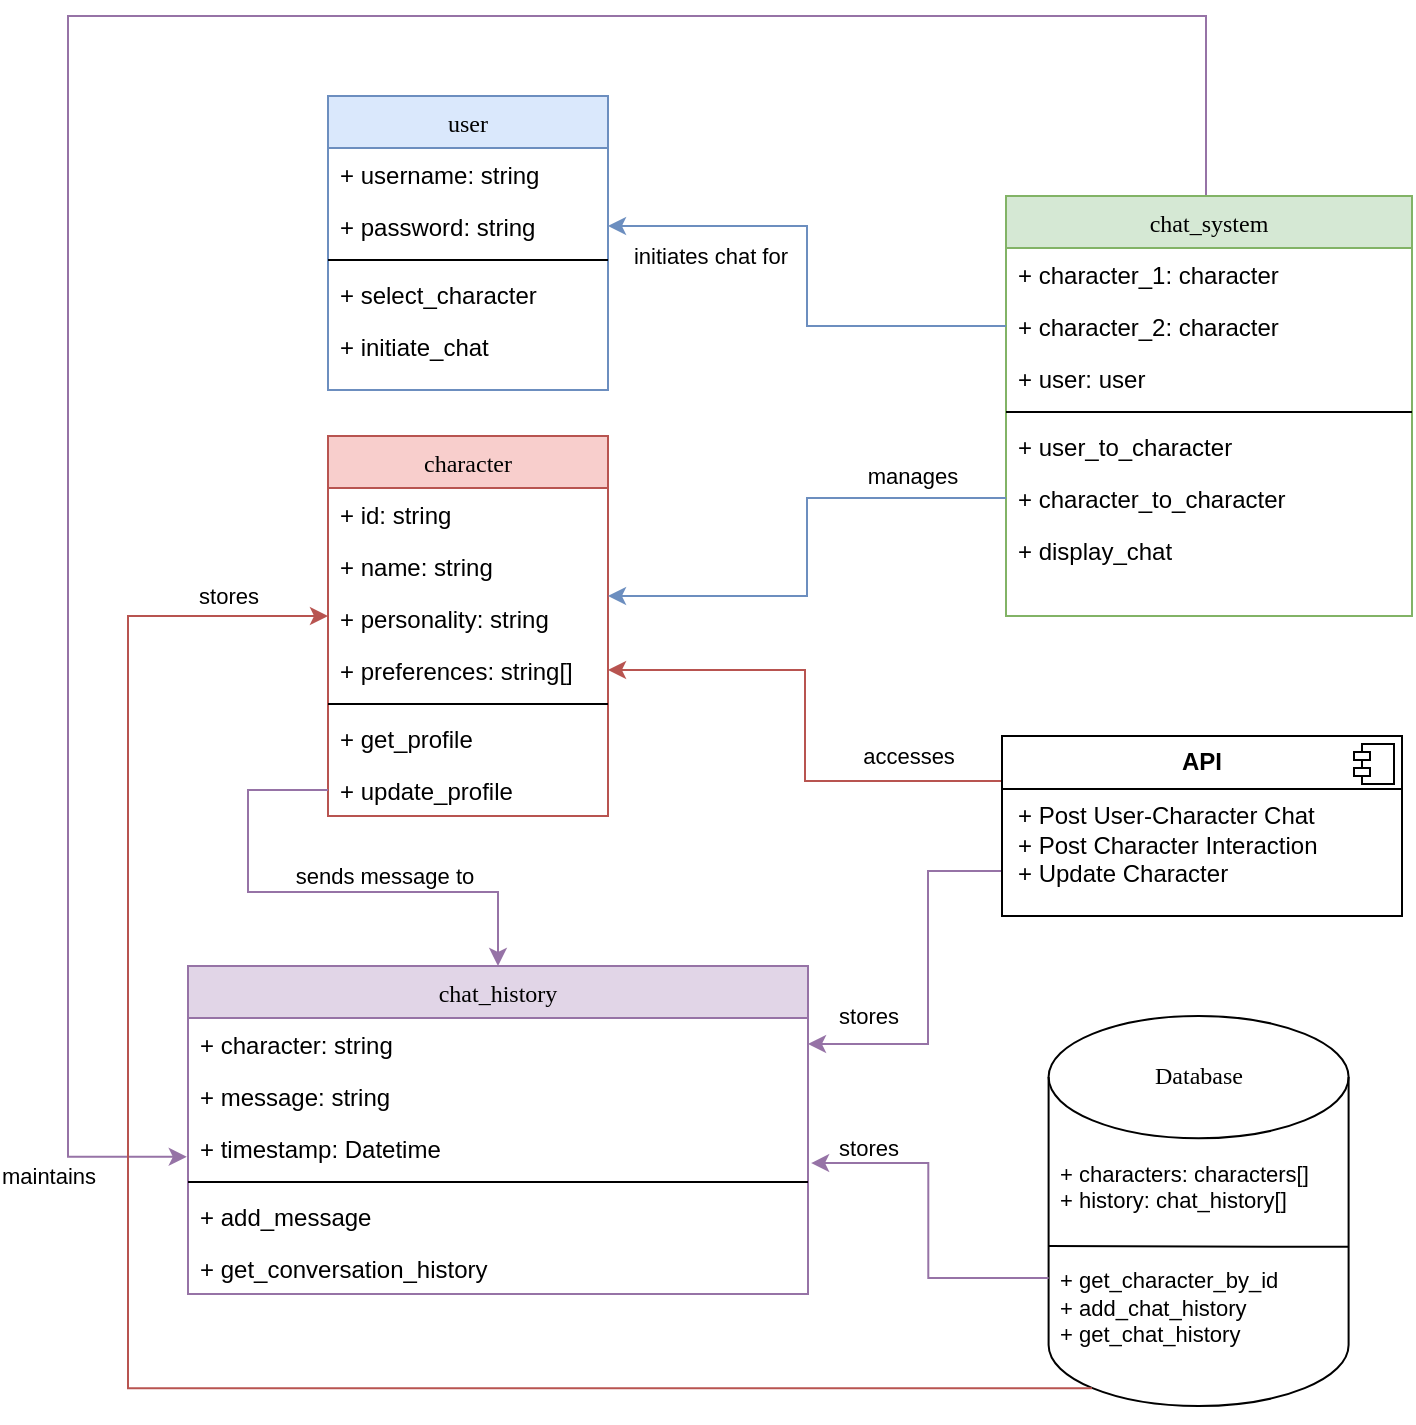 <mxfile version="24.8.3">
  <diagram id="C5RBs43oDa-KdzZeNtuy" name="Page-1">
    <mxGraphModel dx="1436" dy="705" grid="1" gridSize="10" guides="1" tooltips="1" connect="1" arrows="1" fold="1" page="1" pageScale="1" pageWidth="827" pageHeight="1169" math="0" shadow="0">
      <root>
        <mxCell id="WIyWlLk6GJQsqaUBKTNV-0" />
        <mxCell id="WIyWlLk6GJQsqaUBKTNV-1" parent="WIyWlLk6GJQsqaUBKTNV-0" />
        <mxCell id="zkfFHV4jXpPFQw0GAbJ--0" value="user" style="swimlane;fontStyle=0;align=center;verticalAlign=top;childLayout=stackLayout;horizontal=1;startSize=26;horizontalStack=0;resizeParent=1;resizeLast=0;collapsible=1;marginBottom=0;rounded=0;shadow=0;strokeWidth=1;fillColor=#dae8fc;strokeColor=#6c8ebf;fontFamily=Lucida Console;" parent="WIyWlLk6GJQsqaUBKTNV-1" vertex="1">
          <mxGeometry x="260" y="140" width="140" height="147" as="geometry">
            <mxRectangle x="230" y="140" width="160" height="26" as="alternateBounds" />
          </mxGeometry>
        </mxCell>
        <mxCell id="zkfFHV4jXpPFQw0GAbJ--1" value="+ username: string" style="text;align=left;verticalAlign=top;spacingLeft=4;spacingRight=4;overflow=hidden;rotatable=0;points=[[0,0.5],[1,0.5]];portConstraint=eastwest;" parent="zkfFHV4jXpPFQw0GAbJ--0" vertex="1">
          <mxGeometry y="26" width="140" height="26" as="geometry" />
        </mxCell>
        <mxCell id="zkfFHV4jXpPFQw0GAbJ--2" value="+ password: string" style="text;align=left;verticalAlign=top;spacingLeft=4;spacingRight=4;overflow=hidden;rotatable=0;points=[[0,0.5],[1,0.5]];portConstraint=eastwest;rounded=0;shadow=0;html=0;" parent="zkfFHV4jXpPFQw0GAbJ--0" vertex="1">
          <mxGeometry y="52" width="140" height="26" as="geometry" />
        </mxCell>
        <mxCell id="zkfFHV4jXpPFQw0GAbJ--4" value="" style="line;html=1;strokeWidth=1;align=left;verticalAlign=middle;spacingTop=-1;spacingLeft=3;spacingRight=3;rotatable=0;labelPosition=right;points=[];portConstraint=eastwest;" parent="zkfFHV4jXpPFQw0GAbJ--0" vertex="1">
          <mxGeometry y="78" width="140" height="8" as="geometry" />
        </mxCell>
        <mxCell id="zkfFHV4jXpPFQw0GAbJ--5" value="+ select_character" style="text;align=left;verticalAlign=top;spacingLeft=4;spacingRight=4;overflow=hidden;rotatable=0;points=[[0,0.5],[1,0.5]];portConstraint=eastwest;" parent="zkfFHV4jXpPFQw0GAbJ--0" vertex="1">
          <mxGeometry y="86" width="140" height="26" as="geometry" />
        </mxCell>
        <mxCell id="7agZK4xRuUCU29f9AcfL-4" value="+ initiate_chat" style="text;align=left;verticalAlign=top;spacingLeft=4;spacingRight=4;overflow=hidden;rotatable=0;points=[[0,0.5],[1,0.5]];portConstraint=eastwest;" vertex="1" parent="zkfFHV4jXpPFQw0GAbJ--0">
          <mxGeometry y="112" width="140" height="26" as="geometry" />
        </mxCell>
        <mxCell id="7agZK4xRuUCU29f9AcfL-59" value="maintains" style="edgeStyle=orthogonalEdgeStyle;rounded=0;orthogonalLoop=1;jettySize=auto;html=1;exitX=0.5;exitY=0;exitDx=0;exitDy=0;entryX=-0.002;entryY=0.67;entryDx=0;entryDy=0;entryPerimeter=0;fillColor=#e1d5e7;strokeColor=#9673a6;" edge="1" parent="WIyWlLk6GJQsqaUBKTNV-1" source="zkfFHV4jXpPFQw0GAbJ--17" target="7agZK4xRuUCU29f9AcfL-42">
          <mxGeometry x="0.908" y="-14" relative="1" as="geometry">
            <mxPoint x="170" y="670" as="targetPoint" />
            <Array as="points">
              <mxPoint x="699" y="100" />
              <mxPoint x="130" y="100" />
              <mxPoint x="130" y="670" />
            </Array>
            <mxPoint x="-10" y="-4" as="offset" />
          </mxGeometry>
        </mxCell>
        <mxCell id="zkfFHV4jXpPFQw0GAbJ--17" value="chat_system" style="swimlane;fontStyle=0;align=center;verticalAlign=top;childLayout=stackLayout;horizontal=1;startSize=26;horizontalStack=0;resizeParent=1;resizeLast=0;collapsible=1;marginBottom=0;rounded=0;shadow=0;strokeWidth=1;fillColor=#d5e8d4;strokeColor=#82b366;fontFamily=Lucida Console;" parent="WIyWlLk6GJQsqaUBKTNV-1" vertex="1">
          <mxGeometry x="599" y="190" width="203" height="210" as="geometry">
            <mxRectangle x="550" y="140" width="160" height="26" as="alternateBounds" />
          </mxGeometry>
        </mxCell>
        <mxCell id="zkfFHV4jXpPFQw0GAbJ--18" value="+ character_1: character" style="text;align=left;verticalAlign=top;spacingLeft=4;spacingRight=4;overflow=hidden;rotatable=0;points=[[0,0.5],[1,0.5]];portConstraint=eastwest;" parent="zkfFHV4jXpPFQw0GAbJ--17" vertex="1">
          <mxGeometry y="26" width="203" height="26" as="geometry" />
        </mxCell>
        <mxCell id="zkfFHV4jXpPFQw0GAbJ--19" value="+ character_2: character" style="text;align=left;verticalAlign=top;spacingLeft=4;spacingRight=4;overflow=hidden;rotatable=0;points=[[0,0.5],[1,0.5]];portConstraint=eastwest;rounded=0;shadow=0;html=0;" parent="zkfFHV4jXpPFQw0GAbJ--17" vertex="1">
          <mxGeometry y="52" width="203" height="26" as="geometry" />
        </mxCell>
        <mxCell id="zkfFHV4jXpPFQw0GAbJ--20" value="+ user: user" style="text;align=left;verticalAlign=top;spacingLeft=4;spacingRight=4;overflow=hidden;rotatable=0;points=[[0,0.5],[1,0.5]];portConstraint=eastwest;rounded=0;shadow=0;html=0;" parent="zkfFHV4jXpPFQw0GAbJ--17" vertex="1">
          <mxGeometry y="78" width="203" height="26" as="geometry" />
        </mxCell>
        <mxCell id="zkfFHV4jXpPFQw0GAbJ--23" value="" style="line;html=1;strokeWidth=1;align=left;verticalAlign=middle;spacingTop=-1;spacingLeft=3;spacingRight=3;rotatable=0;labelPosition=right;points=[];portConstraint=eastwest;" parent="zkfFHV4jXpPFQw0GAbJ--17" vertex="1">
          <mxGeometry y="104" width="203" height="8" as="geometry" />
        </mxCell>
        <mxCell id="zkfFHV4jXpPFQw0GAbJ--24" value="+ user_to_character" style="text;align=left;verticalAlign=top;spacingLeft=4;spacingRight=4;overflow=hidden;rotatable=0;points=[[0,0.5],[1,0.5]];portConstraint=eastwest;" parent="zkfFHV4jXpPFQw0GAbJ--17" vertex="1">
          <mxGeometry y="112" width="203" height="26" as="geometry" />
        </mxCell>
        <mxCell id="zkfFHV4jXpPFQw0GAbJ--25" value="+ character_to_character" style="text;align=left;verticalAlign=top;spacingLeft=4;spacingRight=4;overflow=hidden;rotatable=0;points=[[0,0.5],[1,0.5]];portConstraint=eastwest;" parent="zkfFHV4jXpPFQw0GAbJ--17" vertex="1">
          <mxGeometry y="138" width="203" height="26" as="geometry" />
        </mxCell>
        <mxCell id="7agZK4xRuUCU29f9AcfL-6" value="+ display_chat" style="text;align=left;verticalAlign=top;spacingLeft=4;spacingRight=4;overflow=hidden;rotatable=0;points=[[0,0.5],[1,0.5]];portConstraint=eastwest;" vertex="1" parent="zkfFHV4jXpPFQw0GAbJ--17">
          <mxGeometry y="164" width="203" height="26" as="geometry" />
        </mxCell>
        <mxCell id="7agZK4xRuUCU29f9AcfL-9" value="character" style="swimlane;fontStyle=0;align=center;verticalAlign=top;childLayout=stackLayout;horizontal=1;startSize=26;horizontalStack=0;resizeParent=1;resizeLast=0;collapsible=1;marginBottom=0;rounded=0;shadow=0;strokeWidth=1;fillColor=#f8cecc;strokeColor=#b85450;fontFamily=Lucida Console;" vertex="1" parent="WIyWlLk6GJQsqaUBKTNV-1">
          <mxGeometry x="260" y="310" width="140" height="190" as="geometry">
            <mxRectangle x="230" y="140" width="160" height="26" as="alternateBounds" />
          </mxGeometry>
        </mxCell>
        <mxCell id="7agZK4xRuUCU29f9AcfL-10" value="+ id: string" style="text;align=left;verticalAlign=top;spacingLeft=4;spacingRight=4;overflow=hidden;rotatable=0;points=[[0,0.5],[1,0.5]];portConstraint=eastwest;" vertex="1" parent="7agZK4xRuUCU29f9AcfL-9">
          <mxGeometry y="26" width="140" height="26" as="geometry" />
        </mxCell>
        <mxCell id="7agZK4xRuUCU29f9AcfL-47" value="+ name: string" style="text;align=left;verticalAlign=top;spacingLeft=4;spacingRight=4;overflow=hidden;rotatable=0;points=[[0,0.5],[1,0.5]];portConstraint=eastwest;" vertex="1" parent="7agZK4xRuUCU29f9AcfL-9">
          <mxGeometry y="52" width="140" height="26" as="geometry" />
        </mxCell>
        <mxCell id="7agZK4xRuUCU29f9AcfL-11" value="+ personality: string" style="text;align=left;verticalAlign=top;spacingLeft=4;spacingRight=4;overflow=hidden;rotatable=0;points=[[0,0.5],[1,0.5]];portConstraint=eastwest;rounded=0;shadow=0;html=0;" vertex="1" parent="7agZK4xRuUCU29f9AcfL-9">
          <mxGeometry y="78" width="140" height="26" as="geometry" />
        </mxCell>
        <mxCell id="7agZK4xRuUCU29f9AcfL-13" value="+ preferences: string[]" style="text;align=left;verticalAlign=top;spacingLeft=4;spacingRight=4;overflow=hidden;rotatable=0;points=[[0,0.5],[1,0.5]];portConstraint=eastwest;" vertex="1" parent="7agZK4xRuUCU29f9AcfL-9">
          <mxGeometry y="104" width="140" height="26" as="geometry" />
        </mxCell>
        <mxCell id="7agZK4xRuUCU29f9AcfL-12" value="" style="line;html=1;strokeWidth=1;align=left;verticalAlign=middle;spacingTop=-1;spacingLeft=3;spacingRight=3;rotatable=0;labelPosition=right;points=[];portConstraint=eastwest;" vertex="1" parent="7agZK4xRuUCU29f9AcfL-9">
          <mxGeometry y="130" width="140" height="8" as="geometry" />
        </mxCell>
        <mxCell id="7agZK4xRuUCU29f9AcfL-14" value="+ get_profile" style="text;align=left;verticalAlign=top;spacingLeft=4;spacingRight=4;overflow=hidden;rotatable=0;points=[[0,0.5],[1,0.5]];portConstraint=eastwest;" vertex="1" parent="7agZK4xRuUCU29f9AcfL-9">
          <mxGeometry y="138" width="140" height="26" as="geometry" />
        </mxCell>
        <mxCell id="7agZK4xRuUCU29f9AcfL-15" value="+ update_profile" style="text;align=left;verticalAlign=top;spacingLeft=4;spacingRight=4;overflow=hidden;rotatable=0;points=[[0,0.5],[1,0.5]];portConstraint=eastwest;rounded=0;shadow=0;html=0;" vertex="1" parent="7agZK4xRuUCU29f9AcfL-9">
          <mxGeometry y="164" width="140" height="26" as="geometry" />
        </mxCell>
        <mxCell id="7agZK4xRuUCU29f9AcfL-18" value="initiates chat for" style="edgeStyle=orthogonalEdgeStyle;rounded=0;orthogonalLoop=1;jettySize=auto;html=1;exitX=0;exitY=0.5;exitDx=0;exitDy=0;entryX=1;entryY=0.5;entryDx=0;entryDy=0;fillColor=#dae8fc;strokeColor=#6c8ebf;" edge="1" parent="WIyWlLk6GJQsqaUBKTNV-1" source="zkfFHV4jXpPFQw0GAbJ--19" target="zkfFHV4jXpPFQw0GAbJ--2">
          <mxGeometry x="0.595" y="15" relative="1" as="geometry">
            <mxPoint x="440" y="200" as="targetPoint" />
            <mxPoint as="offset" />
          </mxGeometry>
        </mxCell>
        <mxCell id="7agZK4xRuUCU29f9AcfL-19" value="manages" style="edgeStyle=orthogonalEdgeStyle;rounded=0;orthogonalLoop=1;jettySize=auto;html=1;exitX=0;exitY=0.5;exitDx=0;exitDy=0;entryX=1;entryY=0.077;entryDx=0;entryDy=0;entryPerimeter=0;fillColor=#dae8fc;strokeColor=#6c8ebf;" edge="1" parent="WIyWlLk6GJQsqaUBKTNV-1" source="zkfFHV4jXpPFQw0GAbJ--25" target="7agZK4xRuUCU29f9AcfL-11">
          <mxGeometry x="-0.618" y="-11" relative="1" as="geometry">
            <mxPoint x="440" y="405" as="targetPoint" />
            <mxPoint as="offset" />
          </mxGeometry>
        </mxCell>
        <mxCell id="7agZK4xRuUCU29f9AcfL-54" value="accesses" style="edgeStyle=orthogonalEdgeStyle;rounded=0;orthogonalLoop=1;jettySize=auto;html=1;exitX=0;exitY=0.25;exitDx=0;exitDy=0;entryX=1;entryY=0.5;entryDx=0;entryDy=0;fillColor=#f8cecc;strokeColor=#b85450;" edge="1" parent="WIyWlLk6GJQsqaUBKTNV-1" source="7agZK4xRuUCU29f9AcfL-25" target="7agZK4xRuUCU29f9AcfL-13">
          <mxGeometry x="-0.628" y="-13" relative="1" as="geometry">
            <mxPoint as="offset" />
          </mxGeometry>
        </mxCell>
        <mxCell id="7agZK4xRuUCU29f9AcfL-55" value="stores" style="edgeStyle=orthogonalEdgeStyle;rounded=0;orthogonalLoop=1;jettySize=auto;html=1;exitX=0;exitY=0.75;exitDx=0;exitDy=0;entryX=1;entryY=0.5;entryDx=0;entryDy=0;fillColor=#e1d5e7;strokeColor=#9673a6;" edge="1" parent="WIyWlLk6GJQsqaUBKTNV-1" source="7agZK4xRuUCU29f9AcfL-25" target="7agZK4xRuUCU29f9AcfL-40">
          <mxGeometry x="0.673" y="-14" relative="1" as="geometry">
            <Array as="points">
              <mxPoint x="560" y="528" />
              <mxPoint x="560" y="614" />
            </Array>
            <mxPoint as="offset" />
          </mxGeometry>
        </mxCell>
        <mxCell id="7agZK4xRuUCU29f9AcfL-25" value="&lt;p style=&quot;margin:0px;margin-top:6px;text-align:center;&quot;&gt;&lt;b&gt;API&lt;/b&gt;&lt;/p&gt;&lt;hr size=&quot;1&quot; style=&quot;border-style:solid;&quot;&gt;&lt;p style=&quot;margin:0px;margin-left:8px;&quot;&gt;+ Post User-Character Chat&lt;br&gt;+ Post Character Interaction&lt;/p&gt;&lt;p style=&quot;margin:0px;margin-left:8px;&quot;&gt;+ Update Character&lt;/p&gt;" style="align=left;overflow=fill;html=1;dropTarget=0;whiteSpace=wrap;" vertex="1" parent="WIyWlLk6GJQsqaUBKTNV-1">
          <mxGeometry x="597" y="460" width="200" height="90" as="geometry" />
        </mxCell>
        <mxCell id="7agZK4xRuUCU29f9AcfL-26" value="" style="shape=component;jettyWidth=8;jettyHeight=4;" vertex="1" parent="7agZK4xRuUCU29f9AcfL-25">
          <mxGeometry x="1" width="20" height="20" relative="1" as="geometry">
            <mxPoint x="-24" y="4" as="offset" />
          </mxGeometry>
        </mxCell>
        <mxCell id="7agZK4xRuUCU29f9AcfL-38" value="" style="group" vertex="1" connectable="0" parent="WIyWlLk6GJQsqaUBKTNV-1">
          <mxGeometry x="620" y="600" width="153.8" height="195" as="geometry" />
        </mxCell>
        <mxCell id="7agZK4xRuUCU29f9AcfL-31" value="" style="shape=cylinder3;whiteSpace=wrap;html=1;boundedLbl=1;backgroundOutline=1;size=30.561;" vertex="1" parent="7agZK4xRuUCU29f9AcfL-38">
          <mxGeometry x="0.3" width="150" height="195" as="geometry" />
        </mxCell>
        <mxCell id="7agZK4xRuUCU29f9AcfL-32" value="&lt;font face=&quot;Comic Sans MS&quot;&gt;Database&lt;/font&gt;" style="text;html=1;align=center;verticalAlign=middle;resizable=0;points=[];autosize=1;strokeColor=none;fillColor=none;" vertex="1" parent="7agZK4xRuUCU29f9AcfL-38">
          <mxGeometry x="35.3" y="15" width="80" height="30" as="geometry" />
        </mxCell>
        <mxCell id="7agZK4xRuUCU29f9AcfL-34" value="" style="endArrow=none;html=1;rounded=0;entryX=0;entryY=0.5;entryDx=0;entryDy=0;entryPerimeter=0;exitX=1.002;exitY=0.59;exitDx=0;exitDy=0;exitPerimeter=0;" edge="1" parent="7agZK4xRuUCU29f9AcfL-38">
          <mxGeometry width="50" height="50" relative="1" as="geometry">
            <mxPoint x="150.3" y="115.43" as="sourcePoint" />
            <mxPoint y="115.0" as="targetPoint" />
          </mxGeometry>
        </mxCell>
        <mxCell id="7agZK4xRuUCU29f9AcfL-35" value="&lt;font style=&quot;font-size: 11px;&quot;&gt;+ characters: characters[]&lt;/font&gt;&lt;div style=&quot;font-size: 11px;&quot;&gt;&lt;font style=&quot;font-size: 11px;&quot;&gt;+ history: chat_history[]&lt;/font&gt;&lt;/div&gt;" style="text;html=1;align=left;verticalAlign=middle;resizable=0;points=[];autosize=1;strokeColor=none;fillColor=none;" vertex="1" parent="7agZK4xRuUCU29f9AcfL-38">
          <mxGeometry x="3.8" y="65" width="150" height="40" as="geometry" />
        </mxCell>
        <mxCell id="7agZK4xRuUCU29f9AcfL-36" value="&lt;font style=&quot;font-size: 11px;&quot;&gt;+ get_character_by_id&lt;/font&gt;&lt;div style=&quot;font-size: 11px;&quot;&gt;&lt;font style=&quot;font-size: 11px;&quot;&gt;+ add_chat_history&lt;/font&gt;&lt;/div&gt;&lt;div style=&quot;font-size: 11px;&quot;&gt;&lt;font style=&quot;font-size: 11px;&quot;&gt;+ get_chat_history&lt;/font&gt;&lt;/div&gt;" style="text;html=1;align=left;verticalAlign=middle;resizable=0;points=[];autosize=1;strokeColor=none;fillColor=none;" vertex="1" parent="7agZK4xRuUCU29f9AcfL-38">
          <mxGeometry x="3.8" y="120" width="130" height="50" as="geometry" />
        </mxCell>
        <mxCell id="7agZK4xRuUCU29f9AcfL-37" style="edgeStyle=orthogonalEdgeStyle;rounded=0;orthogonalLoop=1;jettySize=auto;html=1;exitX=0.5;exitY=1;exitDx=0;exitDy=0;exitPerimeter=0;" edge="1" parent="7agZK4xRuUCU29f9AcfL-38" source="7agZK4xRuUCU29f9AcfL-31" target="7agZK4xRuUCU29f9AcfL-31">
          <mxGeometry relative="1" as="geometry" />
        </mxCell>
        <mxCell id="7agZK4xRuUCU29f9AcfL-39" value="chat_history" style="swimlane;fontStyle=0;align=center;verticalAlign=top;childLayout=stackLayout;horizontal=1;startSize=26;horizontalStack=0;resizeParent=1;resizeLast=0;collapsible=1;marginBottom=0;rounded=0;shadow=0;strokeWidth=1;fillColor=#e1d5e7;strokeColor=#9673a6;fontFamily=Lucida Console;" vertex="1" parent="WIyWlLk6GJQsqaUBKTNV-1">
          <mxGeometry x="190" y="575" width="310" height="164" as="geometry">
            <mxRectangle x="550" y="140" width="160" height="26" as="alternateBounds" />
          </mxGeometry>
        </mxCell>
        <mxCell id="7agZK4xRuUCU29f9AcfL-40" value="+ character: string" style="text;align=left;verticalAlign=top;spacingLeft=4;spacingRight=4;overflow=hidden;rotatable=0;points=[[0,0.5],[1,0.5]];portConstraint=eastwest;" vertex="1" parent="7agZK4xRuUCU29f9AcfL-39">
          <mxGeometry y="26" width="310" height="26" as="geometry" />
        </mxCell>
        <mxCell id="7agZK4xRuUCU29f9AcfL-41" value="+ message: string" style="text;align=left;verticalAlign=top;spacingLeft=4;spacingRight=4;overflow=hidden;rotatable=0;points=[[0,0.5],[1,0.5]];portConstraint=eastwest;rounded=0;shadow=0;html=0;" vertex="1" parent="7agZK4xRuUCU29f9AcfL-39">
          <mxGeometry y="52" width="310" height="26" as="geometry" />
        </mxCell>
        <mxCell id="7agZK4xRuUCU29f9AcfL-42" value="+ timestamp: Datetime" style="text;align=left;verticalAlign=top;spacingLeft=4;spacingRight=4;overflow=hidden;rotatable=0;points=[[0,0.5],[1,0.5]];portConstraint=eastwest;rounded=0;shadow=0;html=0;" vertex="1" parent="7agZK4xRuUCU29f9AcfL-39">
          <mxGeometry y="78" width="310" height="26" as="geometry" />
        </mxCell>
        <mxCell id="7agZK4xRuUCU29f9AcfL-43" value="" style="line;html=1;strokeWidth=1;align=left;verticalAlign=middle;spacingTop=-1;spacingLeft=3;spacingRight=3;rotatable=0;labelPosition=right;points=[];portConstraint=eastwest;" vertex="1" parent="7agZK4xRuUCU29f9AcfL-39">
          <mxGeometry y="104" width="310" height="8" as="geometry" />
        </mxCell>
        <mxCell id="7agZK4xRuUCU29f9AcfL-44" value="+ add_message" style="text;align=left;verticalAlign=top;spacingLeft=4;spacingRight=4;overflow=hidden;rotatable=0;points=[[0,0.5],[1,0.5]];portConstraint=eastwest;" vertex="1" parent="7agZK4xRuUCU29f9AcfL-39">
          <mxGeometry y="112" width="310" height="26" as="geometry" />
        </mxCell>
        <mxCell id="7agZK4xRuUCU29f9AcfL-45" value="+ get_conversation_history" style="text;align=left;verticalAlign=top;spacingLeft=4;spacingRight=4;overflow=hidden;rotatable=0;points=[[0,0.5],[1,0.5]];portConstraint=eastwest;" vertex="1" parent="7agZK4xRuUCU29f9AcfL-39">
          <mxGeometry y="138" width="310" height="26" as="geometry" />
        </mxCell>
        <mxCell id="7agZK4xRuUCU29f9AcfL-53" value="sends message to" style="edgeStyle=orthogonalEdgeStyle;rounded=0;orthogonalLoop=1;jettySize=auto;html=1;exitX=0;exitY=0.5;exitDx=0;exitDy=0;entryX=0.5;entryY=0;entryDx=0;entryDy=0;fillColor=#e1d5e7;strokeColor=#9673a6;" edge="1" parent="WIyWlLk6GJQsqaUBKTNV-1" source="7agZK4xRuUCU29f9AcfL-15" target="7agZK4xRuUCU29f9AcfL-39">
          <mxGeometry x="0.253" y="8" relative="1" as="geometry">
            <Array as="points">
              <mxPoint x="220" y="487" />
              <mxPoint x="220" y="538" />
              <mxPoint x="345" y="538" />
            </Array>
            <mxPoint as="offset" />
          </mxGeometry>
        </mxCell>
        <mxCell id="7agZK4xRuUCU29f9AcfL-56" value="stores" style="edgeStyle=orthogonalEdgeStyle;rounded=0;orthogonalLoop=1;jettySize=auto;html=1;exitX=0;exitY=0;exitDx=0;exitDy=130.97;exitPerimeter=0;entryX=1.005;entryY=0.789;entryDx=0;entryDy=0;entryPerimeter=0;fillColor=#e1d5e7;strokeColor=#9673a6;" edge="1" parent="WIyWlLk6GJQsqaUBKTNV-1" source="7agZK4xRuUCU29f9AcfL-31" target="7agZK4xRuUCU29f9AcfL-42">
          <mxGeometry x="0.677" y="-8" relative="1" as="geometry">
            <mxPoint as="offset" />
          </mxGeometry>
        </mxCell>
        <mxCell id="7agZK4xRuUCU29f9AcfL-58" value="stores" style="edgeStyle=orthogonalEdgeStyle;rounded=0;orthogonalLoop=1;jettySize=auto;html=1;exitX=0.145;exitY=1;exitDx=0;exitDy=-8.863;exitPerimeter=0;fillColor=#f8cecc;strokeColor=#b85450;" edge="1" parent="WIyWlLk6GJQsqaUBKTNV-1" source="7agZK4xRuUCU29f9AcfL-31">
          <mxGeometry x="0.897" y="10" relative="1" as="geometry">
            <mxPoint x="260" y="400" as="targetPoint" />
            <Array as="points">
              <mxPoint x="160" y="786" />
              <mxPoint x="160" y="400" />
            </Array>
            <mxPoint as="offset" />
          </mxGeometry>
        </mxCell>
      </root>
    </mxGraphModel>
  </diagram>
</mxfile>
